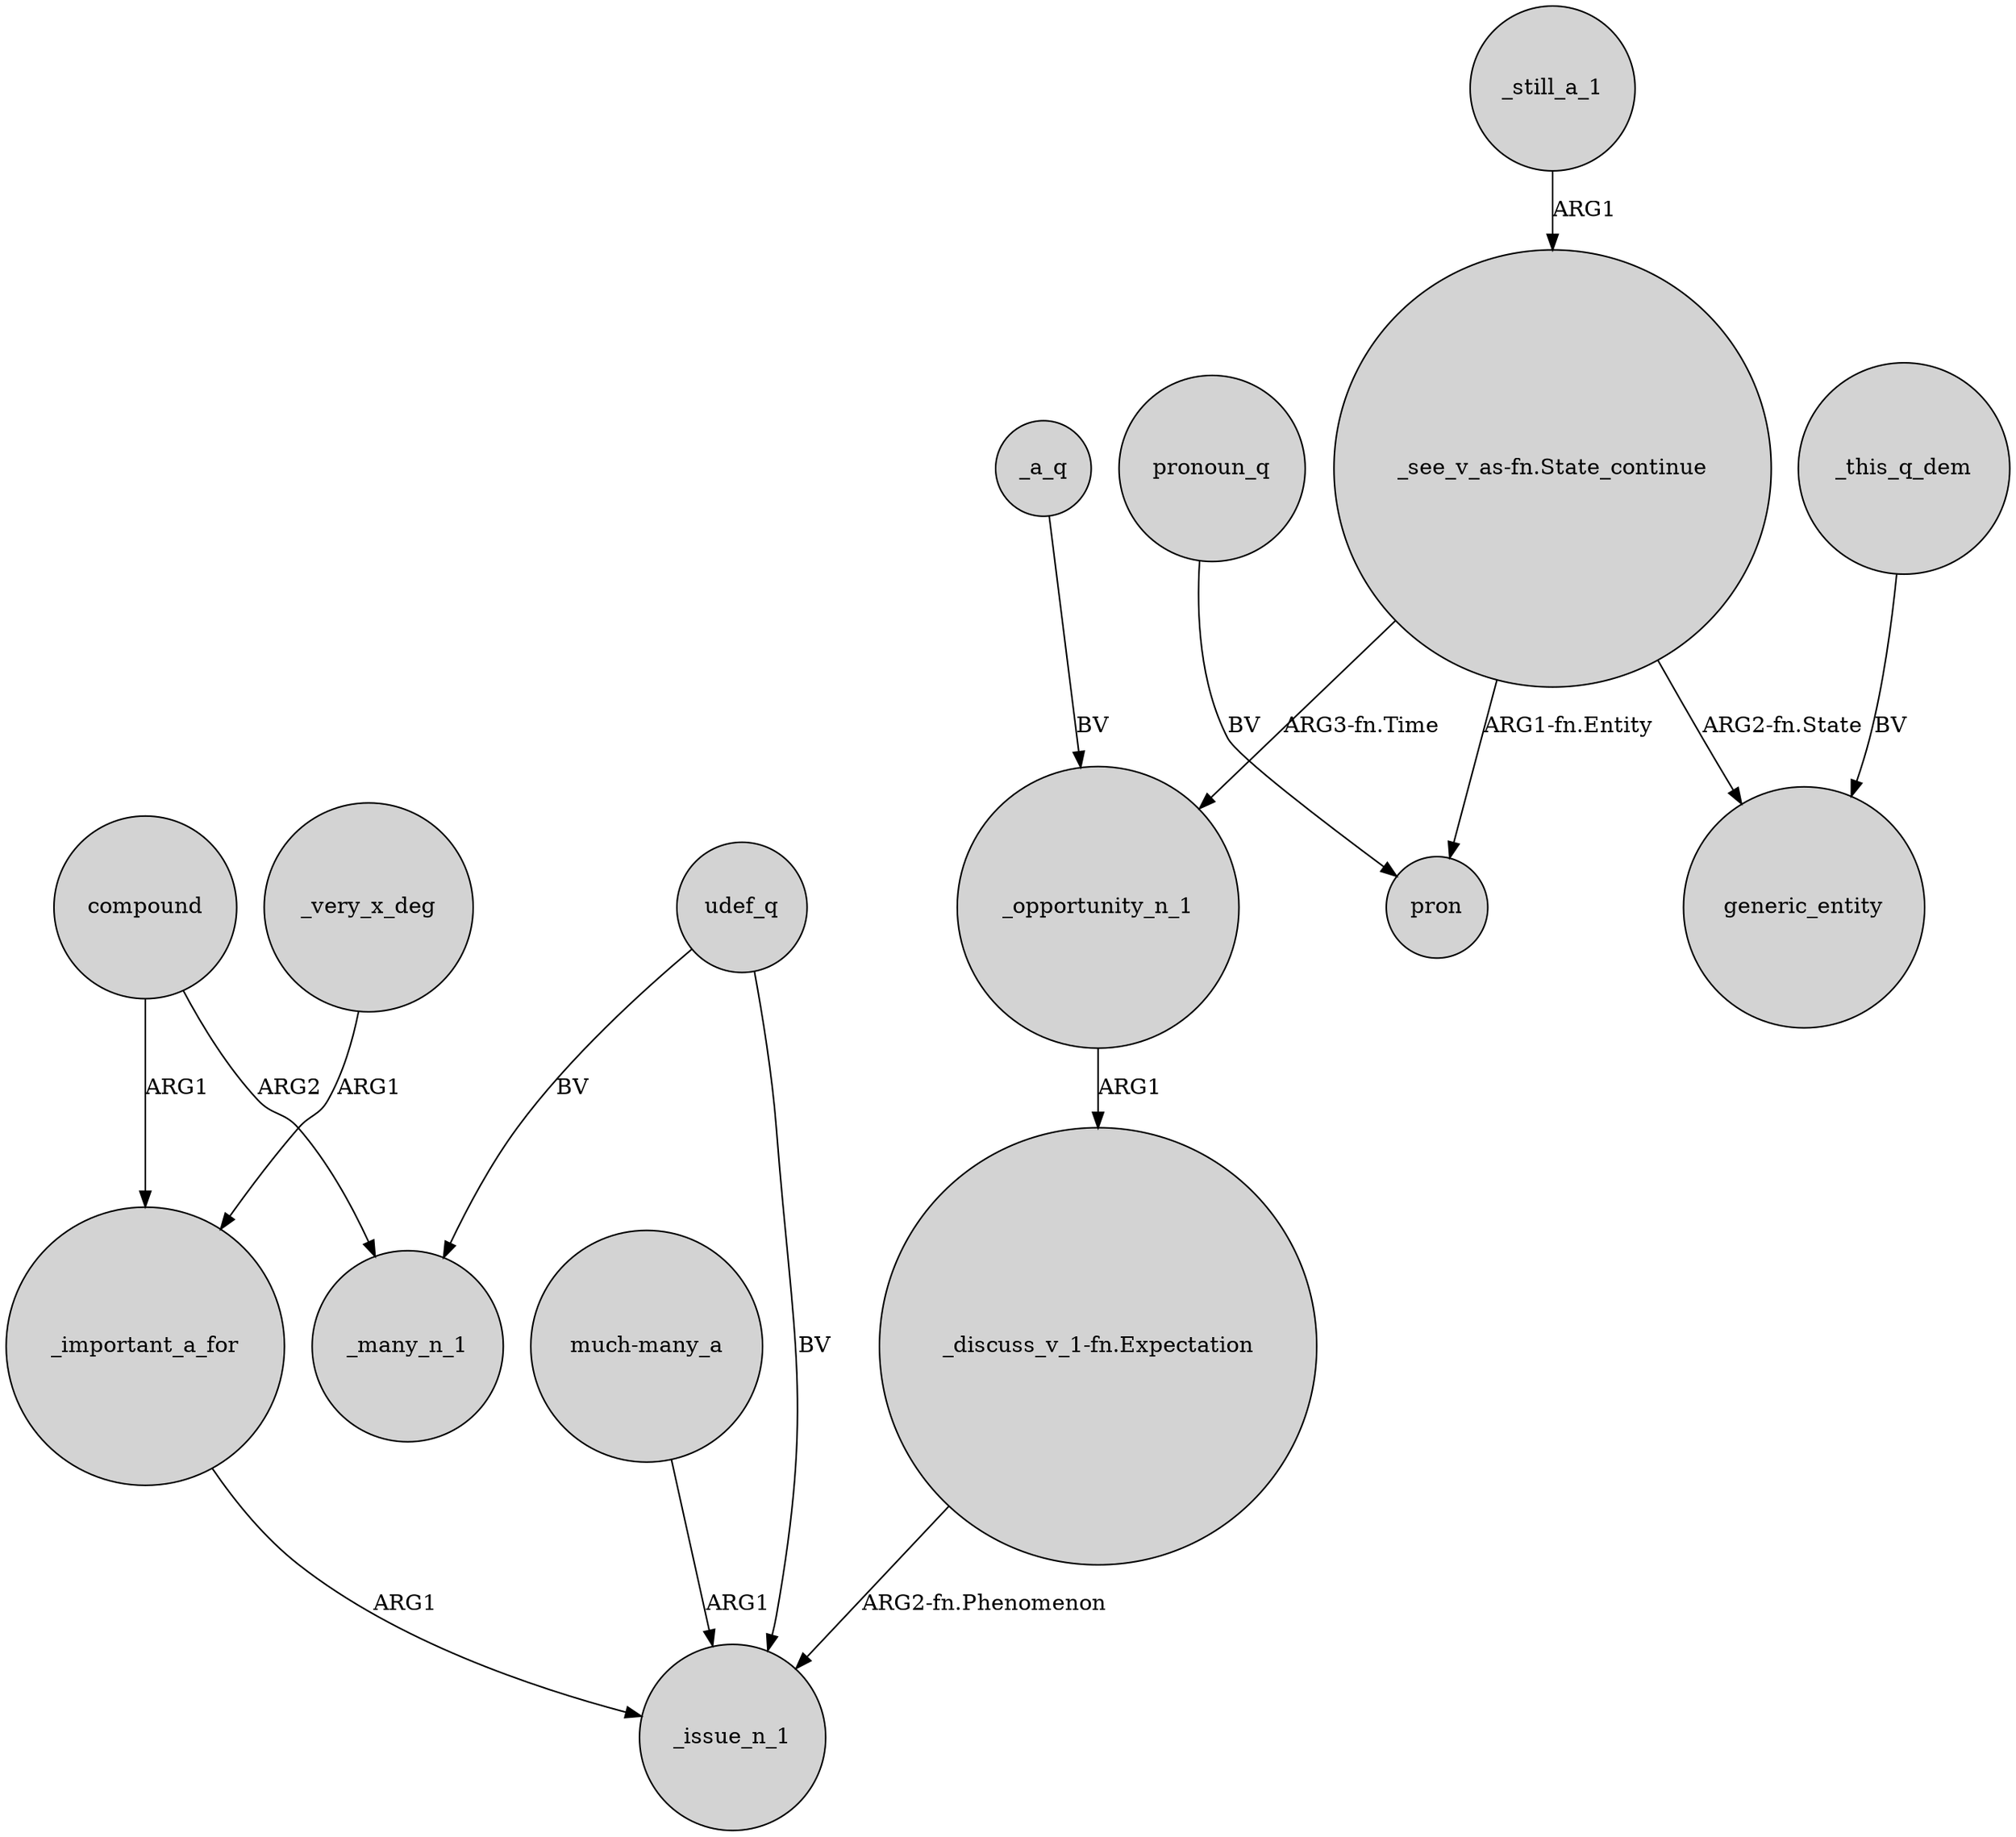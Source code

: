 digraph {
	node [shape=circle style=filled]
	compound -> _important_a_for [label=ARG1]
	udef_q -> _issue_n_1 [label=BV]
	"_see_v_as-fn.State_continue" -> pron [label="ARG1-fn.Entity"]
	_a_q -> _opportunity_n_1 [label=BV]
	"_see_v_as-fn.State_continue" -> generic_entity [label="ARG2-fn.State"]
	"much-many_a" -> _issue_n_1 [label=ARG1]
	_opportunity_n_1 -> "_discuss_v_1-fn.Expectation" [label=ARG1]
	"_discuss_v_1-fn.Expectation" -> _issue_n_1 [label="ARG2-fn.Phenomenon"]
	_very_x_deg -> _important_a_for [label=ARG1]
	udef_q -> _many_n_1 [label=BV]
	_still_a_1 -> "_see_v_as-fn.State_continue" [label=ARG1]
	_important_a_for -> _issue_n_1 [label=ARG1]
	compound -> _many_n_1 [label=ARG2]
	pronoun_q -> pron [label=BV]
	_this_q_dem -> generic_entity [label=BV]
	"_see_v_as-fn.State_continue" -> _opportunity_n_1 [label="ARG3-fn.Time"]
}
